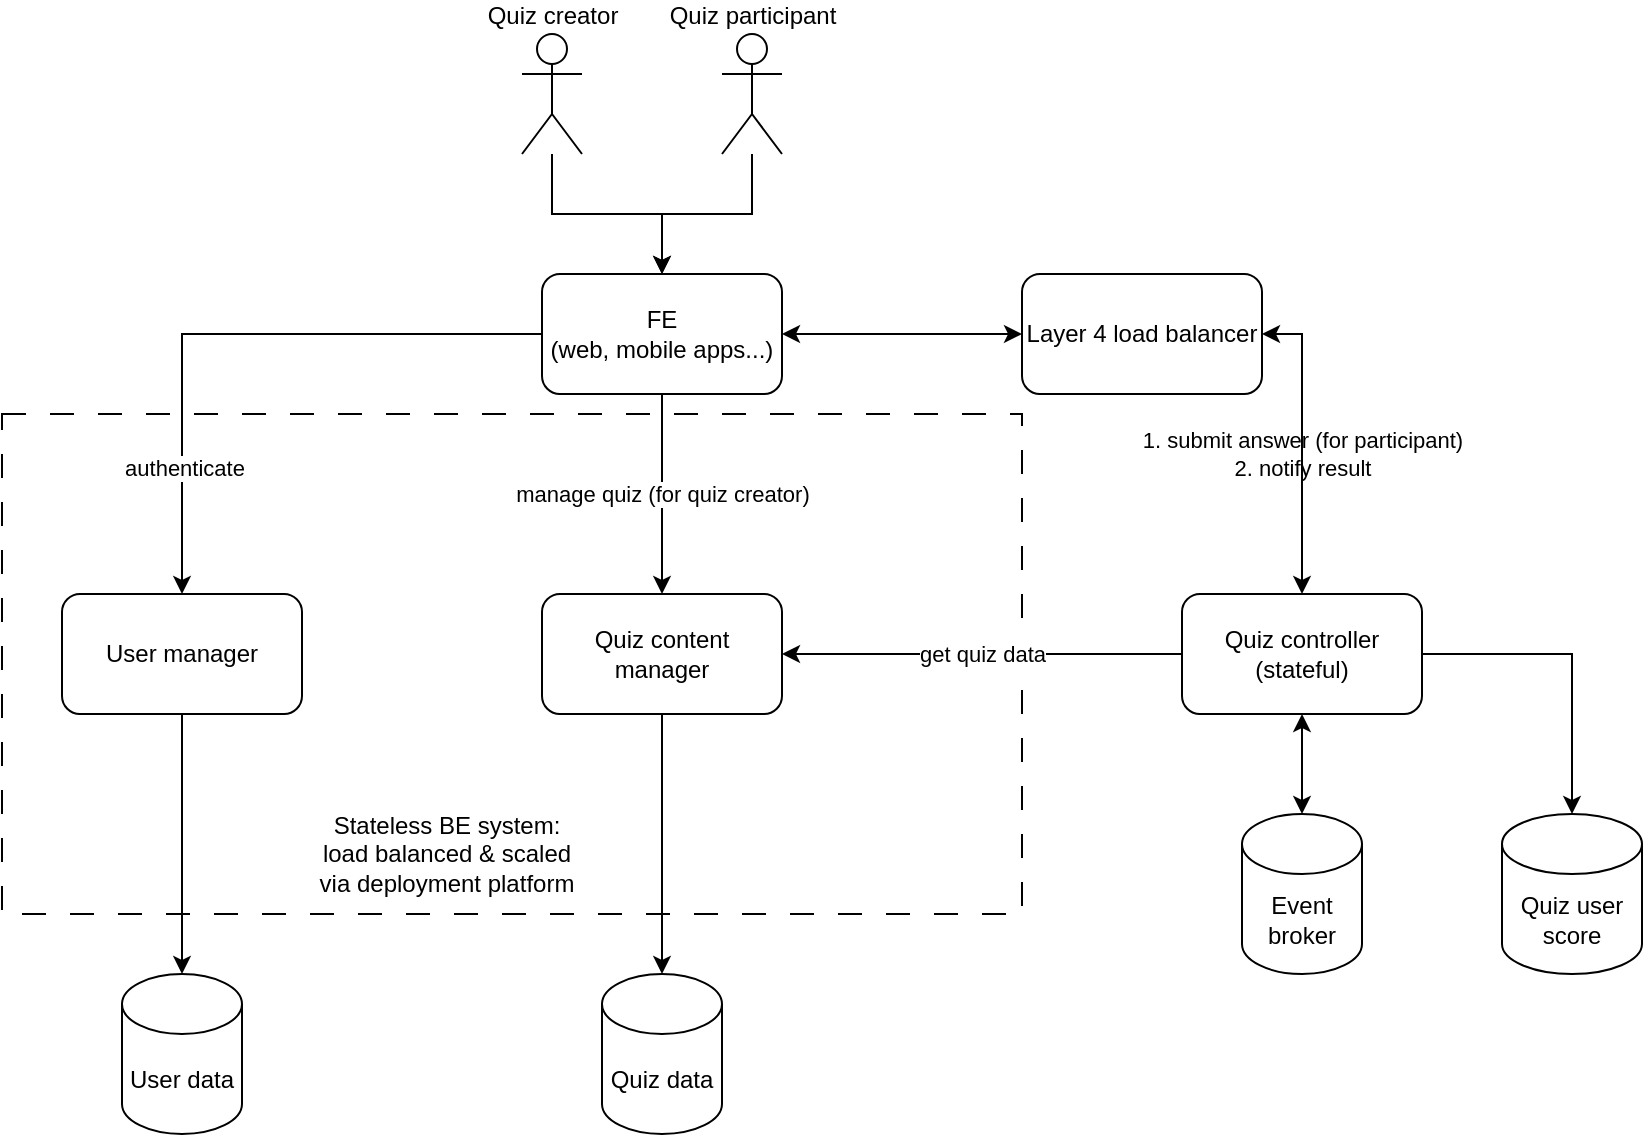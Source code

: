 <mxfile version="24.9.0">
  <diagram name="Page-1" id="u6fQ9mB_v6zkvGOVlDIw">
    <mxGraphModel grid="1" page="1" gridSize="10" guides="1" tooltips="1" connect="1" arrows="1" fold="1" pageScale="1" pageWidth="1169" pageHeight="827" math="0" shadow="0">
      <root>
        <mxCell id="0" />
        <mxCell id="1" parent="0" />
        <mxCell id="107rd65f4QoO9-xVrbsc-23" value="" style="rounded=0;whiteSpace=wrap;html=1;fillColor=none;dashed=1;dashPattern=12 12;" vertex="1" parent="1">
          <mxGeometry x="210" y="320" width="510" height="250" as="geometry" />
        </mxCell>
        <mxCell id="107rd65f4QoO9-xVrbsc-30" style="edgeStyle=orthogonalEdgeStyle;rounded=0;orthogonalLoop=1;jettySize=auto;html=1;" edge="1" parent="1" source="107rd65f4QoO9-xVrbsc-1" target="107rd65f4QoO9-xVrbsc-29">
          <mxGeometry relative="1" as="geometry" />
        </mxCell>
        <mxCell id="107rd65f4QoO9-xVrbsc-1" value="Quiz content manager" style="rounded=1;whiteSpace=wrap;html=1;" vertex="1" parent="1">
          <mxGeometry x="480" y="410" width="120" height="60" as="geometry" />
        </mxCell>
        <mxCell id="107rd65f4QoO9-xVrbsc-12" value="" style="edgeStyle=orthogonalEdgeStyle;rounded=0;orthogonalLoop=1;jettySize=auto;html=1;startArrow=classic;startFill=1;" edge="1" parent="1" source="107rd65f4QoO9-xVrbsc-2" target="107rd65f4QoO9-xVrbsc-3">
          <mxGeometry relative="1" as="geometry" />
        </mxCell>
        <mxCell id="107rd65f4QoO9-xVrbsc-31" value="get quiz data" style="edgeStyle=orthogonalEdgeStyle;rounded=0;orthogonalLoop=1;jettySize=auto;html=1;" edge="1" parent="1" source="107rd65f4QoO9-xVrbsc-2" target="107rd65f4QoO9-xVrbsc-1">
          <mxGeometry relative="1" as="geometry" />
        </mxCell>
        <mxCell id="107rd65f4QoO9-xVrbsc-33" style="edgeStyle=orthogonalEdgeStyle;rounded=0;orthogonalLoop=1;jettySize=auto;html=1;" edge="1" parent="1" source="107rd65f4QoO9-xVrbsc-2" target="107rd65f4QoO9-xVrbsc-32">
          <mxGeometry relative="1" as="geometry" />
        </mxCell>
        <mxCell id="107rd65f4QoO9-xVrbsc-2" value="Quiz controller&lt;br&gt;(stateful)" style="rounded=1;whiteSpace=wrap;html=1;" vertex="1" parent="1">
          <mxGeometry x="800" y="410" width="120" height="60" as="geometry" />
        </mxCell>
        <mxCell id="107rd65f4QoO9-xVrbsc-3" value="Event broker" style="shape=cylinder3;whiteSpace=wrap;html=1;boundedLbl=1;backgroundOutline=1;size=15;" vertex="1" parent="1">
          <mxGeometry x="830" y="520" width="60" height="80" as="geometry" />
        </mxCell>
        <mxCell id="107rd65f4QoO9-xVrbsc-28" style="edgeStyle=orthogonalEdgeStyle;rounded=0;orthogonalLoop=1;jettySize=auto;html=1;" edge="1" parent="1" source="107rd65f4QoO9-xVrbsc-4" target="107rd65f4QoO9-xVrbsc-27">
          <mxGeometry relative="1" as="geometry">
            <Array as="points">
              <mxPoint x="300" y="680" />
            </Array>
          </mxGeometry>
        </mxCell>
        <mxCell id="107rd65f4QoO9-xVrbsc-4" value="User manager" style="rounded=1;whiteSpace=wrap;html=1;" vertex="1" parent="1">
          <mxGeometry x="240" y="410" width="120" height="60" as="geometry" />
        </mxCell>
        <mxCell id="107rd65f4QoO9-xVrbsc-19" style="edgeStyle=orthogonalEdgeStyle;rounded=0;orthogonalLoop=1;jettySize=auto;html=1;" edge="1" parent="1" source="107rd65f4QoO9-xVrbsc-5" target="107rd65f4QoO9-xVrbsc-13">
          <mxGeometry relative="1" as="geometry" />
        </mxCell>
        <mxCell id="107rd65f4QoO9-xVrbsc-5" value="Quiz creator" style="shape=umlActor;verticalLabelPosition=top;verticalAlign=bottom;html=1;outlineConnect=0;labelPosition=center;align=center;" vertex="1" parent="1">
          <mxGeometry x="470" y="130" width="30" height="60" as="geometry" />
        </mxCell>
        <mxCell id="107rd65f4QoO9-xVrbsc-20" style="edgeStyle=orthogonalEdgeStyle;rounded=0;orthogonalLoop=1;jettySize=auto;html=1;" edge="1" parent="1" source="107rd65f4QoO9-xVrbsc-6" target="107rd65f4QoO9-xVrbsc-13">
          <mxGeometry relative="1" as="geometry" />
        </mxCell>
        <mxCell id="107rd65f4QoO9-xVrbsc-6" value="Quiz participant" style="shape=umlActor;verticalLabelPosition=top;verticalAlign=bottom;html=1;outlineConnect=0;labelPosition=center;align=center;" vertex="1" parent="1">
          <mxGeometry x="570" y="130" width="30" height="60" as="geometry" />
        </mxCell>
        <mxCell id="107rd65f4QoO9-xVrbsc-15" value="manage quiz (for quiz creator)" style="edgeStyle=orthogonalEdgeStyle;rounded=0;orthogonalLoop=1;jettySize=auto;html=1;" edge="1" parent="1" source="107rd65f4QoO9-xVrbsc-13" target="107rd65f4QoO9-xVrbsc-1">
          <mxGeometry relative="1" as="geometry">
            <mxPoint as="offset" />
          </mxGeometry>
        </mxCell>
        <mxCell id="107rd65f4QoO9-xVrbsc-16" style="edgeStyle=orthogonalEdgeStyle;rounded=0;orthogonalLoop=1;jettySize=auto;html=1;" edge="1" parent="1" source="107rd65f4QoO9-xVrbsc-13" target="107rd65f4QoO9-xVrbsc-4">
          <mxGeometry relative="1" as="geometry" />
        </mxCell>
        <mxCell id="107rd65f4QoO9-xVrbsc-18" value="authenticate" style="edgeLabel;html=1;align=center;verticalAlign=middle;resizable=0;points=[];" connectable="0" vertex="1" parent="107rd65f4QoO9-xVrbsc-16">
          <mxGeometry x="0.594" y="1" relative="1" as="geometry">
            <mxPoint as="offset" />
          </mxGeometry>
        </mxCell>
        <mxCell id="107rd65f4QoO9-xVrbsc-21" style="edgeStyle=orthogonalEdgeStyle;rounded=0;orthogonalLoop=1;jettySize=auto;html=1;startArrow=classic;startFill=1;entryX=0;entryY=0.5;entryDx=0;entryDy=0;" edge="1" parent="1" source="107rd65f4QoO9-xVrbsc-13" target="107rd65f4QoO9-xVrbsc-25">
          <mxGeometry relative="1" as="geometry" />
        </mxCell>
        <mxCell id="107rd65f4QoO9-xVrbsc-22" value="1. submit answer (for participant)&lt;br&gt;2. notify result" style="edgeLabel;html=1;align=center;verticalAlign=middle;resizable=0;points=[];" connectable="0" vertex="1" parent="107rd65f4QoO9-xVrbsc-21">
          <mxGeometry x="0.6" relative="1" as="geometry">
            <mxPoint x="164" y="60" as="offset" />
          </mxGeometry>
        </mxCell>
        <mxCell id="107rd65f4QoO9-xVrbsc-13" value="FE&lt;br&gt;(web, mobile apps...)" style="rounded=1;whiteSpace=wrap;html=1;" vertex="1" parent="1">
          <mxGeometry x="480" y="250" width="120" height="60" as="geometry" />
        </mxCell>
        <mxCell id="107rd65f4QoO9-xVrbsc-24" value="Stateless BE system: load balanced &amp;amp; scaled via deployment platform" style="text;html=1;align=center;verticalAlign=middle;whiteSpace=wrap;rounded=0;" vertex="1" parent="1">
          <mxGeometry x="365" y="520" width="135" height="40" as="geometry" />
        </mxCell>
        <mxCell id="107rd65f4QoO9-xVrbsc-26" style="edgeStyle=orthogonalEdgeStyle;rounded=0;orthogonalLoop=1;jettySize=auto;html=1;startArrow=classic;startFill=1;" edge="1" parent="1" source="107rd65f4QoO9-xVrbsc-25" target="107rd65f4QoO9-xVrbsc-2">
          <mxGeometry relative="1" as="geometry">
            <Array as="points">
              <mxPoint x="860" y="280" />
            </Array>
          </mxGeometry>
        </mxCell>
        <mxCell id="107rd65f4QoO9-xVrbsc-25" value="Layer 4 load balancer" style="rounded=1;whiteSpace=wrap;html=1;" vertex="1" parent="1">
          <mxGeometry x="720" y="250" width="120" height="60" as="geometry" />
        </mxCell>
        <mxCell id="107rd65f4QoO9-xVrbsc-27" value="User data" style="shape=cylinder3;whiteSpace=wrap;html=1;boundedLbl=1;backgroundOutline=1;size=15;" vertex="1" parent="1">
          <mxGeometry x="270" y="600" width="60" height="80" as="geometry" />
        </mxCell>
        <mxCell id="107rd65f4QoO9-xVrbsc-29" value="Quiz data" style="shape=cylinder3;whiteSpace=wrap;html=1;boundedLbl=1;backgroundOutline=1;size=15;" vertex="1" parent="1">
          <mxGeometry x="510" y="600" width="60" height="80" as="geometry" />
        </mxCell>
        <mxCell id="107rd65f4QoO9-xVrbsc-32" value="Quiz user score" style="shape=cylinder3;whiteSpace=wrap;html=1;boundedLbl=1;backgroundOutline=1;size=15;" vertex="1" parent="1">
          <mxGeometry x="960" y="520" width="70" height="80" as="geometry" />
        </mxCell>
      </root>
    </mxGraphModel>
  </diagram>
</mxfile>
